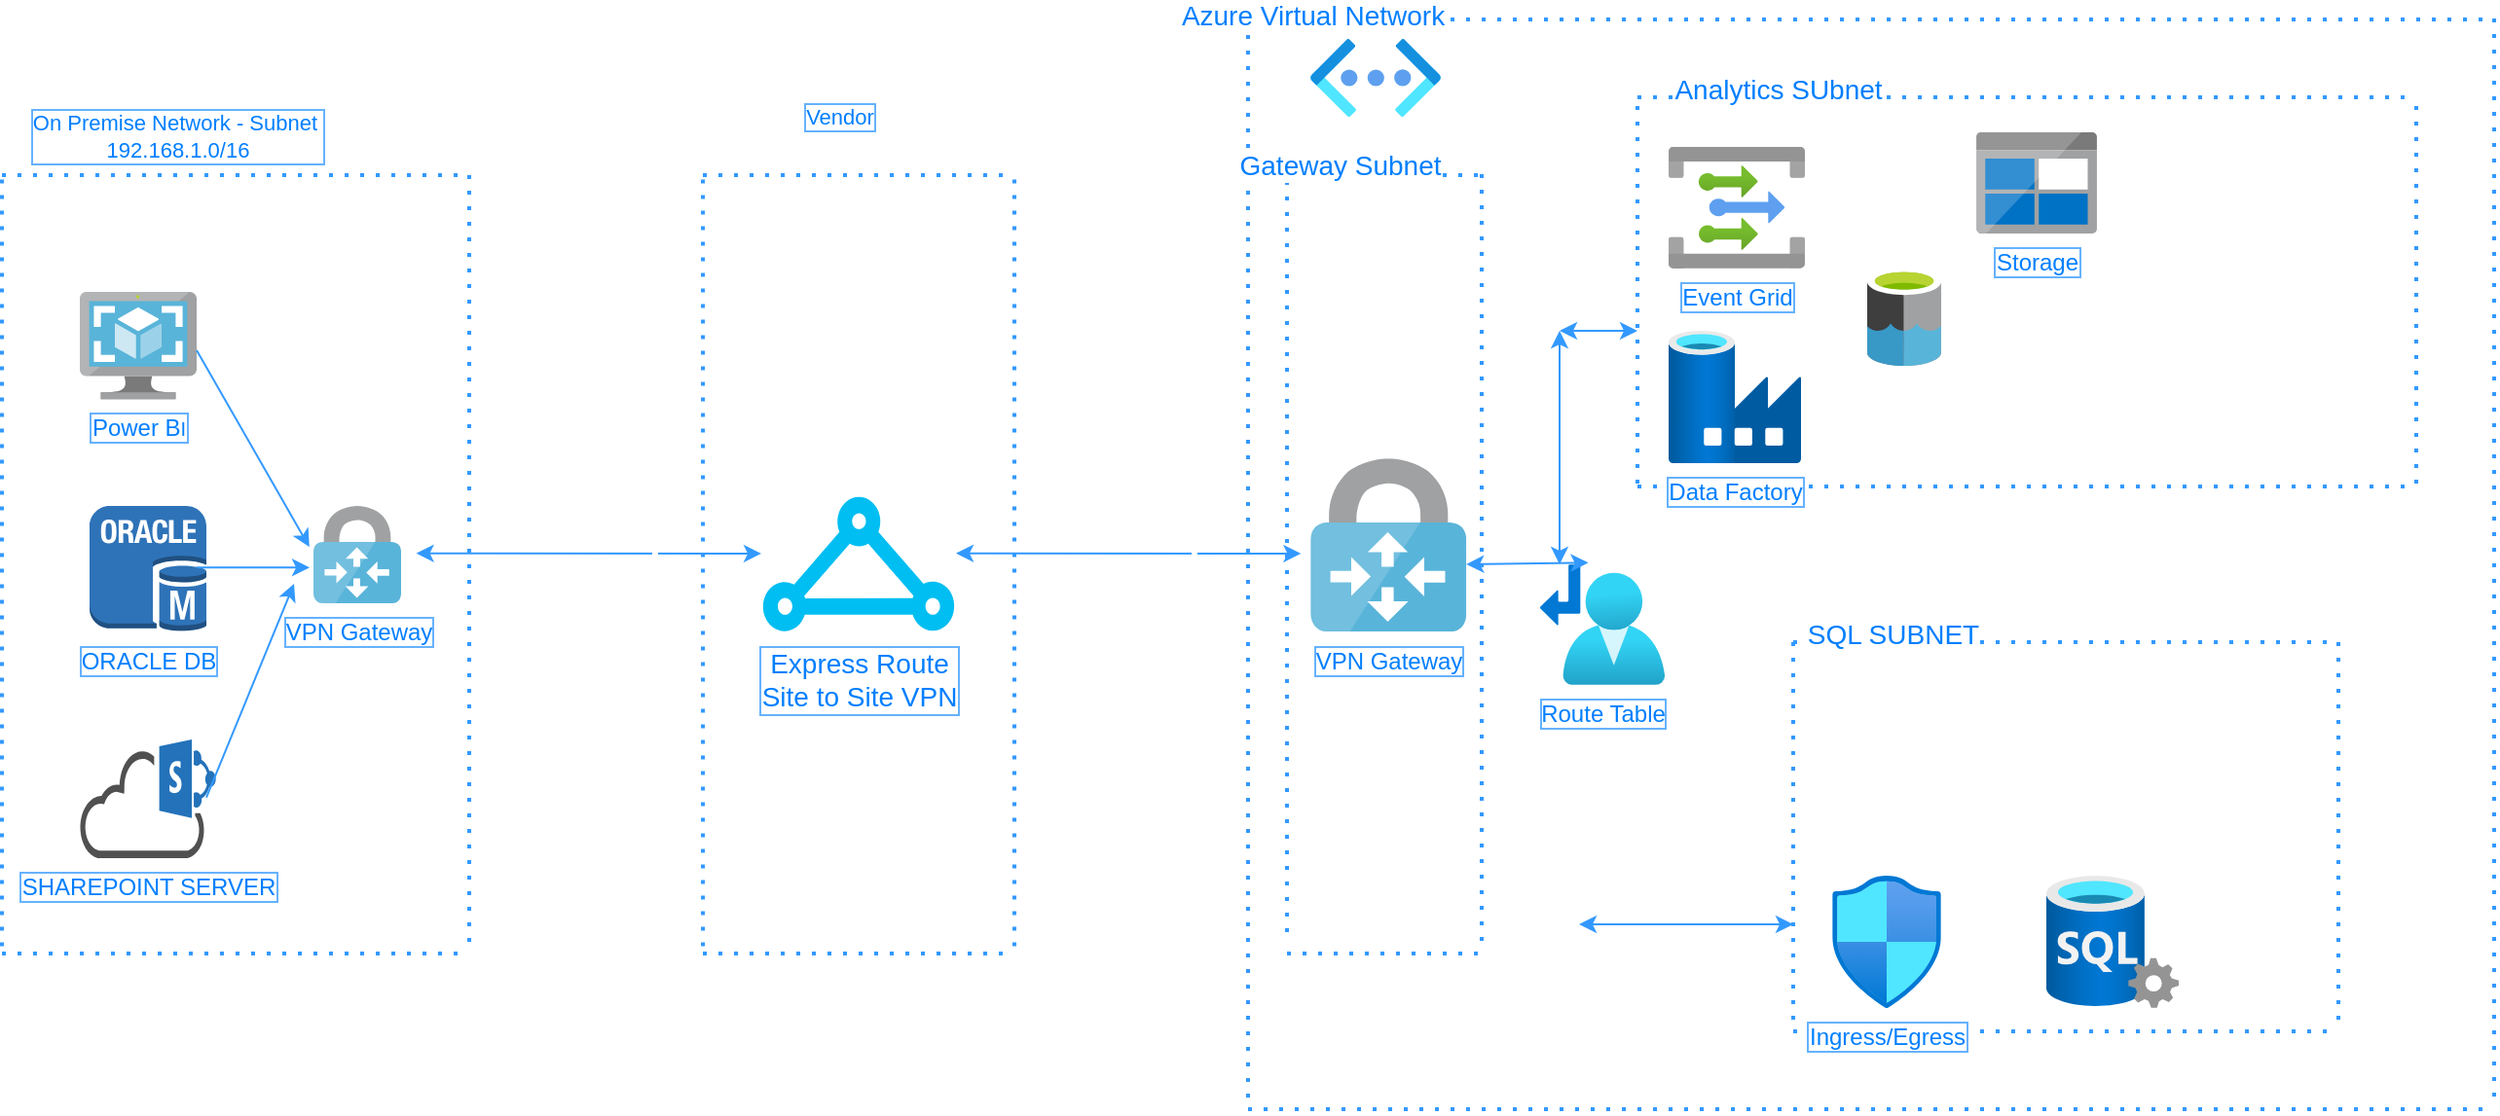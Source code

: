 <mxfile version="15.5.6" type="github">
  <diagram id="m96gJMyFp_Gp9mEOJaIW" name="Page-1">
    <mxGraphModel dx="1303" dy="780" grid="1" gridSize="10" guides="1" tooltips="1" connect="1" arrows="1" fold="1" page="1" pageScale="1" pageWidth="1400" pageHeight="850" math="0" shadow="0">
      <root>
        <mxCell id="0" />
        <mxCell id="1" parent="0" />
        <mxCell id="LUYeR4UQt9h7CECEUI8A-2" value="" style="endArrow=none;dashed=1;html=1;dashPattern=1 3;strokeWidth=2;rounded=0;strokeColor=#3399FF;" edge="1" parent="1">
          <mxGeometry width="50" height="50" relative="1" as="geometry">
            <mxPoint x="40" y="120" as="sourcePoint" />
            <mxPoint x="280" y="120" as="targetPoint" />
          </mxGeometry>
        </mxCell>
        <mxCell id="LUYeR4UQt9h7CECEUI8A-3" value="" style="endArrow=none;dashed=1;html=1;dashPattern=1 3;strokeWidth=2;rounded=0;strokeColor=#3399FF;" edge="1" parent="1">
          <mxGeometry width="50" height="50" relative="1" as="geometry">
            <mxPoint x="40" y="122.25" as="sourcePoint" />
            <mxPoint x="40" y="522.25" as="targetPoint" />
          </mxGeometry>
        </mxCell>
        <mxCell id="LUYeR4UQt9h7CECEUI8A-4" value="" style="endArrow=none;dashed=1;html=1;dashPattern=1 3;strokeWidth=2;rounded=0;strokeColor=#3399FF;" edge="1" parent="1">
          <mxGeometry width="50" height="50" relative="1" as="geometry">
            <mxPoint x="280" y="120" as="sourcePoint" />
            <mxPoint x="280" y="520" as="targetPoint" />
          </mxGeometry>
        </mxCell>
        <mxCell id="LUYeR4UQt9h7CECEUI8A-5" value="On Premise Network - Subnet&amp;nbsp;&lt;br&gt;192.168.1.0/16" style="edgeLabel;html=1;align=center;verticalAlign=middle;resizable=0;points=[];labelBorderColor=#66B2FF;fontColor=#007FFF;" vertex="1" connectable="0" parent="LUYeR4UQt9h7CECEUI8A-4">
          <mxGeometry x="0.823" y="1" relative="1" as="geometry">
            <mxPoint x="-151" y="-385" as="offset" />
          </mxGeometry>
        </mxCell>
        <mxCell id="LUYeR4UQt9h7CECEUI8A-6" value="" style="endArrow=none;dashed=1;html=1;dashPattern=1 3;strokeWidth=2;rounded=0;strokeColor=#3399FF;" edge="1" parent="1">
          <mxGeometry width="50" height="50" relative="1" as="geometry">
            <mxPoint x="40" y="520" as="sourcePoint" />
            <mxPoint x="280" y="520" as="targetPoint" />
          </mxGeometry>
        </mxCell>
        <mxCell id="LUYeR4UQt9h7CECEUI8A-8" value="ORACLE DB" style="outlineConnect=0;dashed=0;verticalLabelPosition=bottom;verticalAlign=top;align=center;html=1;shape=mxgraph.aws3.oracle_db_instance;fillColor=#2E73B8;gradientColor=none;labelBorderColor=#66B2FF;fontColor=#007FFF;" vertex="1" parent="1">
          <mxGeometry x="85" y="290" width="60" height="64.5" as="geometry" />
        </mxCell>
        <mxCell id="LUYeR4UQt9h7CECEUI8A-9" value="SHAREPOINT SERVER" style="sketch=0;pointerEvents=1;shadow=0;dashed=0;html=1;strokeColor=none;fillColor=#505050;labelPosition=center;verticalLabelPosition=bottom;outlineConnect=0;verticalAlign=top;align=center;shape=mxgraph.office.clouds.cloud_sharepoint;labelBorderColor=#66B2FF;fontColor=#007FFF;" vertex="1" parent="1">
          <mxGeometry x="80" y="410" width="70" height="61" as="geometry" />
        </mxCell>
        <mxCell id="LUYeR4UQt9h7CECEUI8A-10" value="Power B&lt;font size=&quot;1&quot;&gt;I&lt;/font&gt;" style="sketch=0;aspect=fixed;html=1;points=[];align=center;image;fontSize=12;image=img/lib/mscae/VM_Images.svg;labelBorderColor=#66B2FF;fontColor=#007FFF;" vertex="1" parent="1">
          <mxGeometry x="80" y="180" width="60" height="55.2" as="geometry" />
        </mxCell>
        <mxCell id="LUYeR4UQt9h7CECEUI8A-11" value="VPN Gateway" style="sketch=0;aspect=fixed;html=1;points=[];align=center;image;fontSize=12;image=img/lib/mscae/VPN_Gateway.svg;labelBorderColor=#66B2FF;fontColor=#007FFF;" vertex="1" parent="1">
          <mxGeometry x="200" y="290" width="45" height="50" as="geometry" />
        </mxCell>
        <mxCell id="LUYeR4UQt9h7CECEUI8A-12" value="" style="endArrow=none;dashed=1;html=1;dashPattern=1 3;strokeWidth=2;rounded=0;strokeColor=#3399FF;" edge="1" parent="1">
          <mxGeometry width="50" height="50" relative="1" as="geometry">
            <mxPoint x="400" y="122.25" as="sourcePoint" />
            <mxPoint x="400" y="522.25" as="targetPoint" />
          </mxGeometry>
        </mxCell>
        <mxCell id="LUYeR4UQt9h7CECEUI8A-14" value="" style="endArrow=none;dashed=1;html=1;dashPattern=1 3;strokeWidth=2;rounded=0;strokeColor=#3399FF;" edge="1" parent="1">
          <mxGeometry width="50" height="50" relative="1" as="geometry">
            <mxPoint x="560" y="122.25" as="sourcePoint" />
            <mxPoint x="560" y="522.25" as="targetPoint" />
          </mxGeometry>
        </mxCell>
        <mxCell id="LUYeR4UQt9h7CECEUI8A-16" value="" style="endArrow=none;dashed=1;html=1;dashPattern=1 3;strokeWidth=2;rounded=0;strokeColor=#3399FF;" edge="1" parent="1">
          <mxGeometry width="50" height="50" relative="1" as="geometry">
            <mxPoint x="400" y="520" as="sourcePoint" />
            <mxPoint x="560" y="520" as="targetPoint" />
          </mxGeometry>
        </mxCell>
        <mxCell id="LUYeR4UQt9h7CECEUI8A-17" value="" style="endArrow=none;dashed=1;html=1;dashPattern=1 3;strokeWidth=2;rounded=0;strokeColor=#3399FF;" edge="1" parent="1">
          <mxGeometry width="50" height="50" relative="1" as="geometry">
            <mxPoint x="400" y="120" as="sourcePoint" />
            <mxPoint x="560" y="120" as="targetPoint" />
          </mxGeometry>
        </mxCell>
        <mxCell id="LUYeR4UQt9h7CECEUI8A-19" value="" style="endArrow=classic;html=1;rounded=0;fontSize=14;fontColor=#007FFF;strokeColor=#3399FF;entryX=-0.047;entryY=0.422;entryDx=0;entryDy=0;entryPerimeter=0;" edge="1" parent="1" target="LUYeR4UQt9h7CECEUI8A-11">
          <mxGeometry width="50" height="50" relative="1" as="geometry">
            <mxPoint x="140" y="210" as="sourcePoint" />
            <mxPoint x="190" y="160" as="targetPoint" />
          </mxGeometry>
        </mxCell>
        <mxCell id="LUYeR4UQt9h7CECEUI8A-20" value="" style="endArrow=classic;html=1;rounded=0;fontSize=14;fontColor=#007FFF;strokeColor=#3399FF;" edge="1" parent="1">
          <mxGeometry width="50" height="50" relative="1" as="geometry">
            <mxPoint x="140" y="321.58" as="sourcePoint" />
            <mxPoint x="198" y="321.68" as="targetPoint" />
          </mxGeometry>
        </mxCell>
        <mxCell id="LUYeR4UQt9h7CECEUI8A-21" value="" style="endArrow=classic;html=1;rounded=0;fontSize=14;fontColor=#007FFF;strokeColor=#3399FF;" edge="1" parent="1">
          <mxGeometry width="50" height="50" relative="1" as="geometry">
            <mxPoint x="145" y="439.83" as="sourcePoint" />
            <mxPoint x="190" y="330" as="targetPoint" />
          </mxGeometry>
        </mxCell>
        <mxCell id="LUYeR4UQt9h7CECEUI8A-22" value="Vendor" style="edgeLabel;html=1;align=center;verticalAlign=middle;resizable=0;points=[];labelBorderColor=#66B2FF;fontColor=#007FFF;" vertex="1" connectable="0" parent="1">
          <mxGeometry x="470" y="90.003" as="geometry" />
        </mxCell>
        <mxCell id="LUYeR4UQt9h7CECEUI8A-23" value="Express Route&lt;br&gt;Site to Site VPN" style="verticalLabelPosition=bottom;html=1;verticalAlign=top;align=center;strokeColor=none;fillColor=#00BEF2;shape=mxgraph.azure.express_route;pointerEvents=1;labelBorderColor=#66B2FF;fontSize=14;fontColor=#007FFF;" vertex="1" parent="1">
          <mxGeometry x="430" y="284.5" width="100" height="70" as="geometry" />
        </mxCell>
        <mxCell id="LUYeR4UQt9h7CECEUI8A-25" value="" style="endArrow=classic;startArrow=classic;html=1;rounded=0;fontSize=14;fontColor=#007FFF;strokeColor=#3399FF;entryX=-0.028;entryY=0.52;entryDx=0;entryDy=0;entryPerimeter=0;" edge="1" parent="1">
          <mxGeometry width="50" height="50" relative="1" as="geometry">
            <mxPoint x="252.8" y="314.33" as="sourcePoint" />
            <mxPoint x="430.0" y="314.48" as="targetPoint" />
          </mxGeometry>
        </mxCell>
        <mxCell id="LUYeR4UQt9h7CECEUI8A-26" value="&amp;nbsp;" style="edgeLabel;html=1;align=center;verticalAlign=middle;resizable=0;points=[];fontSize=14;fontColor=#007FFF;" vertex="1" connectable="0" parent="LUYeR4UQt9h7CECEUI8A-25">
          <mxGeometry x="0.361" y="-2" relative="1" as="geometry">
            <mxPoint x="1" as="offset" />
          </mxGeometry>
        </mxCell>
        <mxCell id="LUYeR4UQt9h7CECEUI8A-27" value="" style="endArrow=none;dashed=1;html=1;dashPattern=1 3;strokeWidth=2;rounded=0;strokeColor=#3399FF;" edge="1" parent="1">
          <mxGeometry width="50" height="50" relative="1" as="geometry">
            <mxPoint x="680" y="40" as="sourcePoint" />
            <mxPoint x="680" y="600" as="targetPoint" />
          </mxGeometry>
        </mxCell>
        <mxCell id="LUYeR4UQt9h7CECEUI8A-28" value="" style="endArrow=none;dashed=1;html=1;dashPattern=1 3;strokeWidth=2;rounded=0;strokeColor=#3399FF;" edge="1" parent="1">
          <mxGeometry width="50" height="50" relative="1" as="geometry">
            <mxPoint x="1320" y="39.5" as="sourcePoint" />
            <mxPoint x="1320" y="599.5" as="targetPoint" />
          </mxGeometry>
        </mxCell>
        <mxCell id="LUYeR4UQt9h7CECEUI8A-29" value="" style="endArrow=none;dashed=1;html=1;dashPattern=1 3;strokeWidth=2;rounded=0;strokeColor=#3399FF;" edge="1" parent="1">
          <mxGeometry width="50" height="50" relative="1" as="geometry">
            <mxPoint x="680" y="40" as="sourcePoint" />
            <mxPoint x="1320" y="40" as="targetPoint" />
          </mxGeometry>
        </mxCell>
        <mxCell id="LUYeR4UQt9h7CECEUI8A-31" value="Azure Virtual Network" style="edgeLabel;html=1;align=center;verticalAlign=middle;resizable=0;points=[];fontSize=14;fontColor=#007FFF;" vertex="1" connectable="0" parent="LUYeR4UQt9h7CECEUI8A-29">
          <mxGeometry x="-0.897" y="2" relative="1" as="geometry">
            <mxPoint as="offset" />
          </mxGeometry>
        </mxCell>
        <mxCell id="LUYeR4UQt9h7CECEUI8A-30" value="" style="endArrow=none;dashed=1;html=1;dashPattern=1 3;strokeWidth=2;rounded=0;strokeColor=#3399FF;" edge="1" parent="1">
          <mxGeometry width="50" height="50" relative="1" as="geometry">
            <mxPoint x="680" y="600" as="sourcePoint" />
            <mxPoint x="1320" y="600" as="targetPoint" />
          </mxGeometry>
        </mxCell>
        <mxCell id="LUYeR4UQt9h7CECEUI8A-32" value="VPN Gateway" style="sketch=0;aspect=fixed;html=1;points=[];align=center;image;fontSize=12;image=img/lib/mscae/VPN_Gateway.svg;labelBorderColor=#66B2FF;fontColor=#007FFF;" vertex="1" parent="1">
          <mxGeometry x="712.12" y="265.61" width="80" height="88.89" as="geometry" />
        </mxCell>
        <mxCell id="LUYeR4UQt9h7CECEUI8A-34" value="" style="endArrow=classic;startArrow=classic;html=1;rounded=0;fontSize=14;fontColor=#007FFF;strokeColor=#3399FF;entryX=-0.028;entryY=0.52;entryDx=0;entryDy=0;entryPerimeter=0;" edge="1" parent="1">
          <mxGeometry width="50" height="50" relative="1" as="geometry">
            <mxPoint x="530" y="314.33" as="sourcePoint" />
            <mxPoint x="707.2" y="314.48" as="targetPoint" />
          </mxGeometry>
        </mxCell>
        <mxCell id="LUYeR4UQt9h7CECEUI8A-35" value="&amp;nbsp;" style="edgeLabel;html=1;align=center;verticalAlign=middle;resizable=0;points=[];fontSize=14;fontColor=#007FFF;" vertex="1" connectable="0" parent="LUYeR4UQt9h7CECEUI8A-34">
          <mxGeometry x="0.361" y="-2" relative="1" as="geometry">
            <mxPoint x="1" as="offset" />
          </mxGeometry>
        </mxCell>
        <mxCell id="LUYeR4UQt9h7CECEUI8A-37" value="" style="aspect=fixed;html=1;points=[];align=center;image;fontSize=12;image=img/lib/azure2/networking/Virtual_Networks_Classic.svg;labelBorderColor=#66B2FF;fontColor=#007FFF;" vertex="1" parent="1">
          <mxGeometry x="712" y="50" width="67" height="40" as="geometry" />
        </mxCell>
        <mxCell id="LUYeR4UQt9h7CECEUI8A-38" value="" style="endArrow=none;dashed=1;html=1;dashPattern=1 3;strokeWidth=2;rounded=0;strokeColor=#3399FF;" edge="1" parent="1">
          <mxGeometry width="50" height="50" relative="1" as="geometry">
            <mxPoint x="700" y="115" as="sourcePoint" />
            <mxPoint x="700" y="515" as="targetPoint" />
          </mxGeometry>
        </mxCell>
        <mxCell id="LUYeR4UQt9h7CECEUI8A-39" value="" style="endArrow=none;dashed=1;html=1;dashPattern=1 3;strokeWidth=2;rounded=0;strokeColor=#3399FF;" edge="1" parent="1">
          <mxGeometry width="50" height="50" relative="1" as="geometry">
            <mxPoint x="700" y="520" as="sourcePoint" />
            <mxPoint x="800" y="520" as="targetPoint" />
          </mxGeometry>
        </mxCell>
        <mxCell id="LUYeR4UQt9h7CECEUI8A-40" value="" style="endArrow=none;dashed=1;html=1;dashPattern=1 3;strokeWidth=2;rounded=0;strokeColor=#3399FF;" edge="1" parent="1">
          <mxGeometry width="50" height="50" relative="1" as="geometry">
            <mxPoint x="800" y="119.5" as="sourcePoint" />
            <mxPoint x="800" y="519.5" as="targetPoint" />
          </mxGeometry>
        </mxCell>
        <mxCell id="LUYeR4UQt9h7CECEUI8A-41" value="" style="endArrow=none;dashed=1;html=1;dashPattern=1 3;strokeWidth=2;rounded=0;strokeColor=#3399FF;" edge="1" parent="1">
          <mxGeometry width="50" height="50" relative="1" as="geometry">
            <mxPoint x="700" y="120" as="sourcePoint" />
            <mxPoint x="800" y="120" as="targetPoint" />
          </mxGeometry>
        </mxCell>
        <mxCell id="LUYeR4UQt9h7CECEUI8A-42" value="Gateway Subnet" style="edgeLabel;html=1;align=center;verticalAlign=middle;resizable=0;points=[];fontSize=14;fontColor=#007FFF;" vertex="1" connectable="0" parent="LUYeR4UQt9h7CECEUI8A-41">
          <mxGeometry x="-0.465" y="5" relative="1" as="geometry">
            <mxPoint as="offset" />
          </mxGeometry>
        </mxCell>
        <mxCell id="LUYeR4UQt9h7CECEUI8A-43" value="" style="endArrow=none;dashed=1;html=1;dashPattern=1 3;strokeWidth=2;rounded=0;strokeColor=#3399FF;" edge="1" parent="1">
          <mxGeometry width="50" height="50" relative="1" as="geometry">
            <mxPoint x="960" y="360" as="sourcePoint" />
            <mxPoint x="960" y="560" as="targetPoint" />
          </mxGeometry>
        </mxCell>
        <mxCell id="LUYeR4UQt9h7CECEUI8A-44" value="" style="endArrow=none;dashed=1;html=1;dashPattern=1 3;strokeWidth=2;rounded=0;strokeColor=#3399FF;" edge="1" parent="1">
          <mxGeometry width="50" height="50" relative="1" as="geometry">
            <mxPoint x="1240" y="360" as="sourcePoint" />
            <mxPoint x="1240" y="560" as="targetPoint" />
          </mxGeometry>
        </mxCell>
        <mxCell id="LUYeR4UQt9h7CECEUI8A-45" value="" style="endArrow=none;dashed=1;html=1;dashPattern=1 3;strokeWidth=2;rounded=0;strokeColor=#3399FF;" edge="1" parent="1">
          <mxGeometry width="50" height="50" relative="1" as="geometry">
            <mxPoint x="960" y="560" as="sourcePoint" />
            <mxPoint x="1240" y="560" as="targetPoint" />
          </mxGeometry>
        </mxCell>
        <mxCell id="LUYeR4UQt9h7CECEUI8A-46" value="" style="endArrow=none;dashed=1;html=1;dashPattern=1 3;strokeWidth=2;rounded=0;strokeColor=#3399FF;" edge="1" parent="1">
          <mxGeometry width="50" height="50" relative="1" as="geometry">
            <mxPoint x="960" y="360" as="sourcePoint" />
            <mxPoint x="1240" y="360" as="targetPoint" />
          </mxGeometry>
        </mxCell>
        <mxCell id="LUYeR4UQt9h7CECEUI8A-47" value="SQL SUBNET" style="edgeLabel;html=1;align=center;verticalAlign=middle;resizable=0;points=[];fontSize=14;fontColor=#007FFF;" vertex="1" connectable="0" parent="LUYeR4UQt9h7CECEUI8A-46">
          <mxGeometry x="-0.64" y="4" relative="1" as="geometry">
            <mxPoint as="offset" />
          </mxGeometry>
        </mxCell>
        <mxCell id="LUYeR4UQt9h7CECEUI8A-48" value="" style="endArrow=none;dashed=1;html=1;dashPattern=1 3;strokeWidth=2;rounded=0;strokeColor=#3399FF;" edge="1" parent="1">
          <mxGeometry width="50" height="50" relative="1" as="geometry">
            <mxPoint x="880" y="80" as="sourcePoint" />
            <mxPoint x="1280" y="80" as="targetPoint" />
          </mxGeometry>
        </mxCell>
        <mxCell id="LUYeR4UQt9h7CECEUI8A-49" value="Analytics SUbnet" style="edgeLabel;html=1;align=center;verticalAlign=middle;resizable=0;points=[];fontSize=14;fontColor=#007FFF;" vertex="1" connectable="0" parent="LUYeR4UQt9h7CECEUI8A-48">
          <mxGeometry x="-0.64" y="4" relative="1" as="geometry">
            <mxPoint as="offset" />
          </mxGeometry>
        </mxCell>
        <mxCell id="LUYeR4UQt9h7CECEUI8A-50" value="" style="endArrow=none;dashed=1;html=1;dashPattern=1 3;strokeWidth=2;rounded=0;strokeColor=#3399FF;" edge="1" parent="1">
          <mxGeometry width="50" height="50" relative="1" as="geometry">
            <mxPoint x="880" y="280" as="sourcePoint" />
            <mxPoint x="1280" y="280" as="targetPoint" />
          </mxGeometry>
        </mxCell>
        <mxCell id="LUYeR4UQt9h7CECEUI8A-52" value="" style="endArrow=none;dashed=1;html=1;dashPattern=1 3;strokeWidth=2;rounded=0;strokeColor=#3399FF;" edge="1" parent="1">
          <mxGeometry width="50" height="50" relative="1" as="geometry">
            <mxPoint x="880" y="84.5" as="sourcePoint" />
            <mxPoint x="880" y="284.5" as="targetPoint" />
          </mxGeometry>
        </mxCell>
        <mxCell id="LUYeR4UQt9h7CECEUI8A-53" value="" style="endArrow=none;dashed=1;html=1;dashPattern=1 3;strokeWidth=2;rounded=0;strokeColor=#3399FF;" edge="1" parent="1">
          <mxGeometry width="50" height="50" relative="1" as="geometry">
            <mxPoint x="1280" y="84.5" as="sourcePoint" />
            <mxPoint x="1280" y="284.5" as="targetPoint" />
          </mxGeometry>
        </mxCell>
        <mxCell id="LUYeR4UQt9h7CECEUI8A-54" value="Ingress/Egress" style="aspect=fixed;html=1;points=[];align=center;image;fontSize=12;image=img/lib/azure2/networking/Network_Security_Groups.svg;labelBorderColor=#66B2FF;fontColor=#007FFF;" vertex="1" parent="1">
          <mxGeometry x="980" y="480" width="56.0" height="68" as="geometry" />
        </mxCell>
        <mxCell id="LUYeR4UQt9h7CECEUI8A-55" value="" style="aspect=fixed;html=1;points=[];align=center;image;fontSize=12;image=img/lib/azure2/databases/SQL_Server.svg;labelBorderColor=#66B2FF;fontColor=#007FFF;" vertex="1" parent="1">
          <mxGeometry x="1090" y="480" width="68" height="68" as="geometry" />
        </mxCell>
        <mxCell id="LUYeR4UQt9h7CECEUI8A-56" value="Route Table" style="aspect=fixed;html=1;points=[];align=center;image;fontSize=12;image=img/lib/azure2/networking/Route_Tables.svg;labelBorderColor=#66B2FF;fontColor=#007FFF;" vertex="1" parent="1">
          <mxGeometry x="830" y="320" width="64" height="62" as="geometry" />
        </mxCell>
        <mxCell id="LUYeR4UQt9h7CECEUI8A-58" value="Storage" style="sketch=0;aspect=fixed;html=1;points=[];align=center;image;fontSize=12;image=img/lib/mscae/BlobBlock.svg;labelBorderColor=#66B2FF;fontColor=#007FFF;" vertex="1" parent="1">
          <mxGeometry x="1054.05" y="98" width="61.91" height="52" as="geometry" />
        </mxCell>
        <mxCell id="LUYeR4UQt9h7CECEUI8A-59" value="Data Factory" style="aspect=fixed;html=1;points=[];align=center;image;fontSize=12;image=img/lib/azure2/databases/Data_Factory.svg;labelBorderColor=#66B2FF;fontColor=#007FFF;" vertex="1" parent="1">
          <mxGeometry x="896" y="200" width="68" height="68" as="geometry" />
        </mxCell>
        <mxCell id="LUYeR4UQt9h7CECEUI8A-60" value="Event Grid" style="aspect=fixed;html=1;points=[];align=center;image;fontSize=12;image=img/lib/azure2/integration/Event_Grid_Topics.svg;labelBorderColor=#66B2FF;fontColor=#007FFF;" vertex="1" parent="1">
          <mxGeometry x="896" y="105.31" width="70" height="62.69" as="geometry" />
        </mxCell>
        <mxCell id="LUYeR4UQt9h7CECEUI8A-61" value="" style="shape=image;html=1;verticalAlign=top;verticalLabelPosition=bottom;labelBackgroundColor=#ffffff;imageAspect=0;aspect=fixed;image=https://cdn4.iconfinder.com/data/icons/geosm-e-commerce/48/key-3-128.png;labelBorderColor=#66B2FF;fontSize=14;fontColor=#007FFF;" vertex="1" parent="1">
          <mxGeometry x="1100" y="120" width="80" height="80" as="geometry" />
        </mxCell>
        <mxCell id="LUYeR4UQt9h7CECEUI8A-62" value="" style="endArrow=classic;startArrow=classic;html=1;rounded=0;fontSize=14;fontColor=#007FFF;strokeColor=#3399FF;entryX=0.387;entryY=-0.014;entryDx=0;entryDy=0;entryPerimeter=0;" edge="1" parent="1" target="LUYeR4UQt9h7CECEUI8A-56">
          <mxGeometry width="50" height="50" relative="1" as="geometry">
            <mxPoint x="792.12" y="320" as="sourcePoint" />
            <mxPoint x="842.12" y="270" as="targetPoint" />
          </mxGeometry>
        </mxCell>
        <mxCell id="LUYeR4UQt9h7CECEUI8A-63" value="" style="endArrow=classic;startArrow=classic;html=1;rounded=0;fontSize=14;fontColor=#007FFF;strokeColor=#3399FF;" edge="1" parent="1">
          <mxGeometry width="50" height="50" relative="1" as="geometry">
            <mxPoint x="840" y="200" as="sourcePoint" />
            <mxPoint x="880" y="200" as="targetPoint" />
          </mxGeometry>
        </mxCell>
        <mxCell id="LUYeR4UQt9h7CECEUI8A-65" value="" style="endArrow=classic;startArrow=classic;html=1;rounded=0;fontSize=14;fontColor=#007FFF;strokeColor=#3399FF;" edge="1" parent="1">
          <mxGeometry width="50" height="50" relative="1" as="geometry">
            <mxPoint x="840" y="320" as="sourcePoint" />
            <mxPoint x="840" y="200" as="targetPoint" />
          </mxGeometry>
        </mxCell>
        <mxCell id="LUYeR4UQt9h7CECEUI8A-66" value="" style="endArrow=classic;startArrow=classic;html=1;rounded=0;fontSize=14;fontColor=#007FFF;strokeColor=#3399FF;" edge="1" parent="1">
          <mxGeometry width="50" height="50" relative="1" as="geometry">
            <mxPoint x="960" y="505" as="sourcePoint" />
            <mxPoint x="850" y="505" as="targetPoint" />
          </mxGeometry>
        </mxCell>
        <mxCell id="LUYeR4UQt9h7CECEUI8A-68" value="" style="sketch=0;aspect=fixed;html=1;points=[];align=center;image;fontSize=12;image=img/lib/mscae/Data_Lake.svg;labelBorderColor=#66B2FF;fontColor=#007FFF;" vertex="1" parent="1">
          <mxGeometry x="998" y="168" width="38" height="50" as="geometry" />
        </mxCell>
      </root>
    </mxGraphModel>
  </diagram>
</mxfile>
